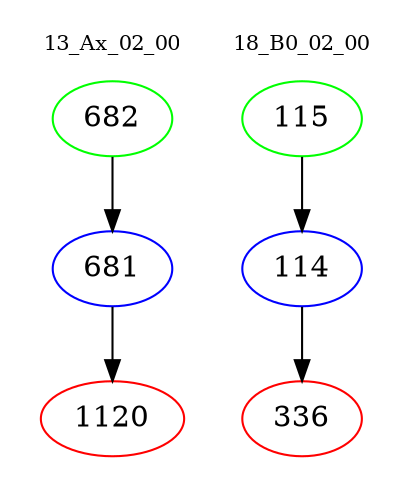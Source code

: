 digraph{
subgraph cluster_0 {
color = white
label = "13_Ax_02_00";
fontsize=10;
T0_682 [label="682", color="green"]
T0_682 -> T0_681 [color="black"]
T0_681 [label="681", color="blue"]
T0_681 -> T0_1120 [color="black"]
T0_1120 [label="1120", color="red"]
}
subgraph cluster_1 {
color = white
label = "18_B0_02_00";
fontsize=10;
T1_115 [label="115", color="green"]
T1_115 -> T1_114 [color="black"]
T1_114 [label="114", color="blue"]
T1_114 -> T1_336 [color="black"]
T1_336 [label="336", color="red"]
}
}
